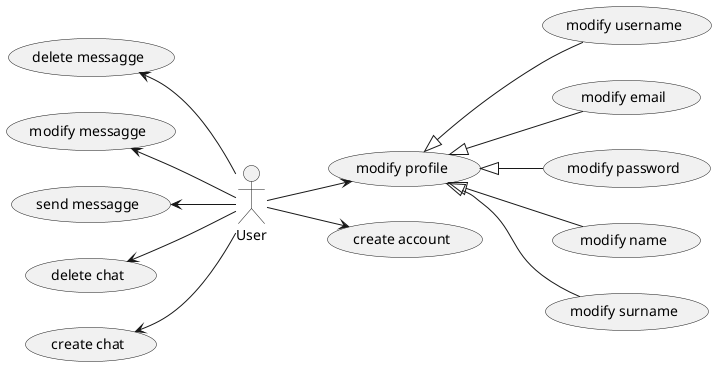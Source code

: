@startuml Use Case Diagram

left to right direction
:User: --> (create account)
:User: --> (modify profile)

(modify username) -up-|> (modify profile)
(modify email) -up-|> (modify profile)
(modify password) -up-|> (modify profile)
(modify name) -up-|> (modify profile)
(modify surname) -up-|> (modify profile)

:User: -up-> (create chat)
:User: -up-> (delete chat)
:User: -up-> (send messagge)
:User: -up-> (modify messagge)
:User: -up-> (delete messagge)

@enduml